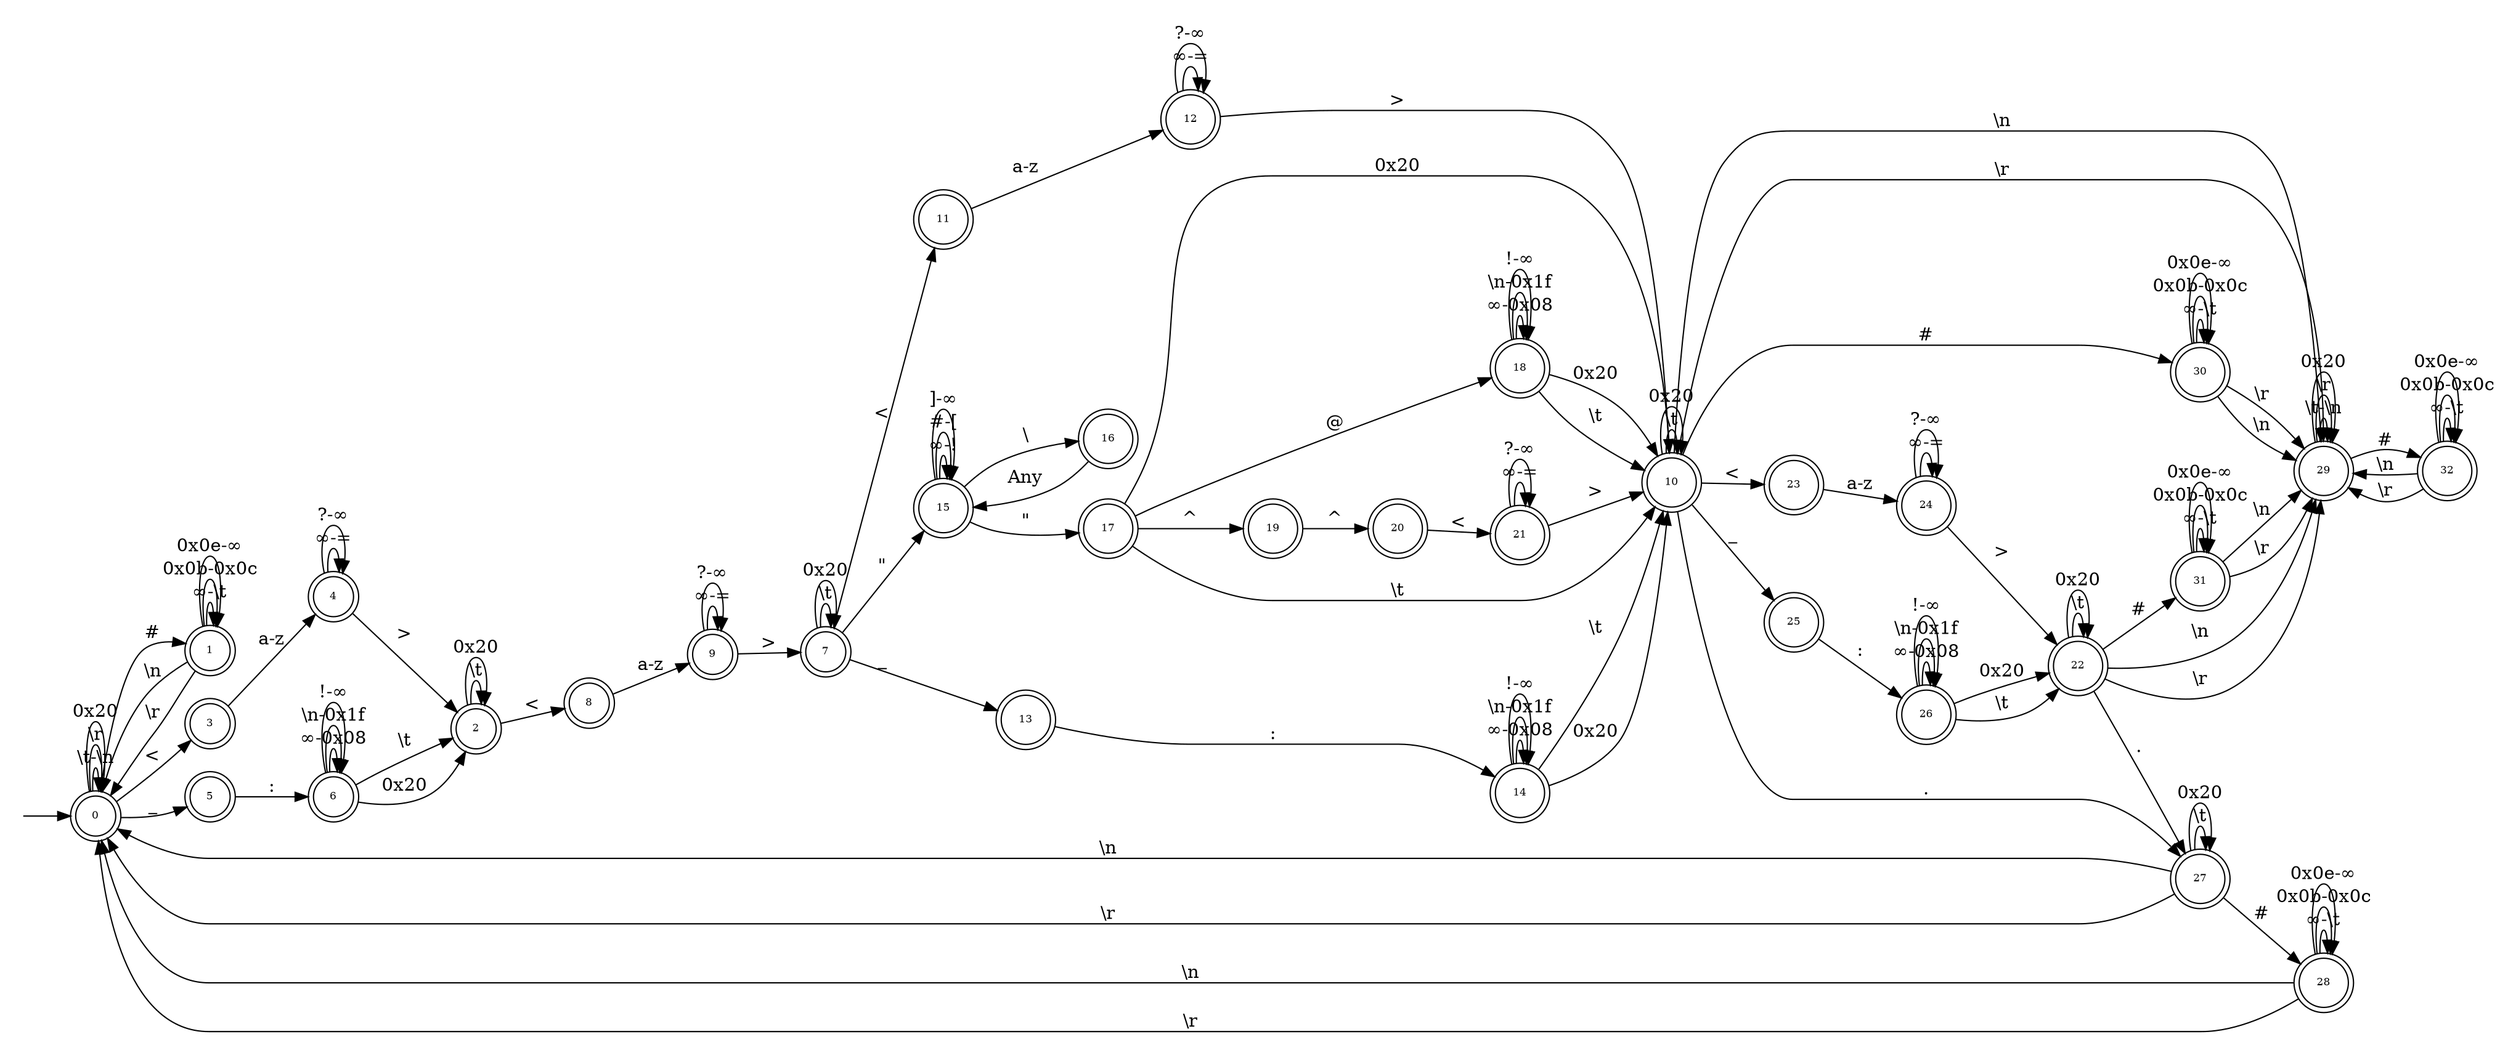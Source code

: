 digraph Automaton {
  rankdir = LR
  node [width=0.2, height=0.2, fontsize=8]
  initial [shape=plaintext,label=""]
  initial -> 0
  0 [shape=doublecircle,label="0"]
  0 -> 0 [label="\\t-\\n"]
  0 -> 0 [label="\\r"]
  0 -> 0 [label="0x20"]
  0 -> 1 [label="#"]
  0 -> 3 [label="<"]
  0 -> 5 [label="_"]
  1 [shape=doublecircle,label="1"]
  1 -> 1 [label="∞-\\t"]
  1 -> 0 [label="\\n"]
  1 -> 1 [label="0x0b-0x0c"]
  1 -> 0 [label="\\r"]
  1 -> 1 [label="0x0e-∞"]
  2 [shape=doublecircle,label="2"]
  2 -> 2 [label="\\t"]
  2 -> 2 [label="0x20"]
  2 -> 8 [label="<"]
  3 [shape=doublecircle,label="3"]
  3 -> 4 [label="a-z"]
  4 [shape=doublecircle,label="4"]
  4 -> 4 [label="∞-="]
  4 -> 2 [label=">"]
  4 -> 4 [label="?-∞"]
  5 [shape=doublecircle,label="5"]
  5 -> 6 [label=":"]
  6 [shape=doublecircle,label="6"]
  6 -> 6 [label="∞-0x08"]
  6 -> 2 [label="\\t"]
  6 -> 6 [label="\\n-0x1f"]
  6 -> 2 [label="0x20"]
  6 -> 6 [label="!-∞"]
  7 [shape=doublecircle,label="7"]
  7 -> 7 [label="\\t"]
  7 -> 7 [label="0x20"]
  7 -> 15 [label="\""]
  7 -> 11 [label="<"]
  7 -> 13 [label="_"]
  8 [shape=doublecircle,label="8"]
  8 -> 9 [label="a-z"]
  9 [shape=doublecircle,label="9"]
  9 -> 9 [label="∞-="]
  9 -> 7 [label=">"]
  9 -> 9 [label="?-∞"]
  10 [shape=doublecircle,label="10"]
  10 -> 10 [label="\\t"]
  10 -> 29 [label="\\n"]
  10 -> 29 [label="\\r"]
  10 -> 10 [label="0x20"]
  10 -> 30 [label="#"]
  10 -> 27 [label="."]
  10 -> 23 [label="<"]
  10 -> 25 [label="_"]
  11 [shape=doublecircle,label="11"]
  11 -> 12 [label="a-z"]
  12 [shape=doublecircle,label="12"]
  12 -> 12 [label="∞-="]
  12 -> 10 [label=">"]
  12 -> 12 [label="?-∞"]
  13 [shape=doublecircle,label="13"]
  13 -> 14 [label=":"]
  14 [shape=doublecircle,label="14"]
  14 -> 14 [label="∞-0x08"]
  14 -> 10 [label="\\t"]
  14 -> 14 [label="\\n-0x1f"]
  14 -> 10 [label="0x20"]
  14 -> 14 [label="!-∞"]
  15 [shape=doublecircle,label="15"]
  15 -> 15 [label="∞-!"]
  15 -> 17 [label="\""]
  15 -> 15 [label="#-["]
  15 -> 16 [label="\\"]
  15 -> 15 [label="]-∞"]
  16 [shape=doublecircle,label="16"]
  16 -> 15 [label="Any"]
  17 [shape=doublecircle,label="17"]
  17 -> 10 [label="\\t"]
  17 -> 10 [label="0x20"]
  17 -> 18 [label="@"]
  17 -> 19 [label="^"]
  18 [shape=doublecircle,label="18"]
  18 -> 18 [label="∞-0x08"]
  18 -> 10 [label="\\t"]
  18 -> 18 [label="\\n-0x1f"]
  18 -> 10 [label="0x20"]
  18 -> 18 [label="!-∞"]
  19 [shape=doublecircle,label="19"]
  19 -> 20 [label="^"]
  20 [shape=doublecircle,label="20"]
  20 -> 21 [label="<"]
  21 [shape=doublecircle,label="21"]
  21 -> 21 [label="∞-="]
  21 -> 10 [label=">"]
  21 -> 21 [label="?-∞"]
  22 [shape=doublecircle,label="22"]
  22 -> 22 [label="\\t"]
  22 -> 29 [label="\\n"]
  22 -> 29 [label="\\r"]
  22 -> 22 [label="0x20"]
  22 -> 31 [label="#"]
  22 -> 27 [label="."]
  23 [shape=doublecircle,label="23"]
  23 -> 24 [label="a-z"]
  24 [shape=doublecircle,label="24"]
  24 -> 24 [label="∞-="]
  24 -> 22 [label=">"]
  24 -> 24 [label="?-∞"]
  25 [shape=doublecircle,label="25"]
  25 -> 26 [label=":"]
  26 [shape=doublecircle,label="26"]
  26 -> 26 [label="∞-0x08"]
  26 -> 22 [label="\\t"]
  26 -> 26 [label="\\n-0x1f"]
  26 -> 22 [label="0x20"]
  26 -> 26 [label="!-∞"]
  27 [shape=doublecircle,label="27"]
  27 -> 27 [label="\\t"]
  27 -> 0 [label="\\n"]
  27 -> 0 [label="\\r"]
  27 -> 27 [label="0x20"]
  27 -> 28 [label="#"]
  28 [shape=doublecircle,label="28"]
  28 -> 28 [label="∞-\\t"]
  28 -> 0 [label="\\n"]
  28 -> 28 [label="0x0b-0x0c"]
  28 -> 0 [label="\\r"]
  28 -> 28 [label="0x0e-∞"]
  29 [shape=doublecircle,label="29"]
  29 -> 29 [label="\\t-\\n"]
  29 -> 29 [label="\\r"]
  29 -> 29 [label="0x20"]
  29 -> 32 [label="#"]
  30 [shape=doublecircle,label="30"]
  30 -> 30 [label="∞-\\t"]
  30 -> 29 [label="\\n"]
  30 -> 30 [label="0x0b-0x0c"]
  30 -> 29 [label="\\r"]
  30 -> 30 [label="0x0e-∞"]
  31 [shape=doublecircle,label="31"]
  31 -> 31 [label="∞-\\t"]
  31 -> 29 [label="\\n"]
  31 -> 31 [label="0x0b-0x0c"]
  31 -> 29 [label="\\r"]
  31 -> 31 [label="0x0e-∞"]
  32 [shape=doublecircle,label="32"]
  32 -> 32 [label="∞-\\t"]
  32 -> 29 [label="\\n"]
  32 -> 32 [label="0x0b-0x0c"]
  32 -> 29 [label="\\r"]
  32 -> 32 [label="0x0e-∞"]
}